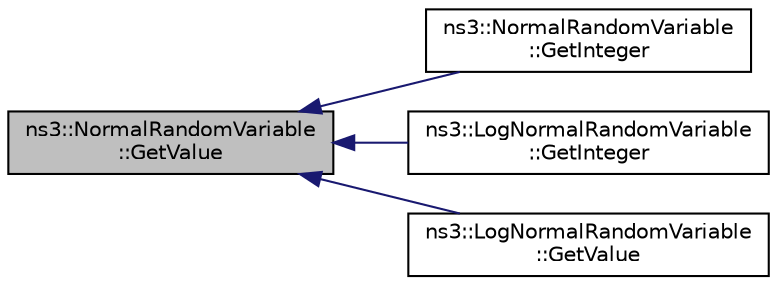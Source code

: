 digraph "ns3::NormalRandomVariable::GetValue"
{
  edge [fontname="Helvetica",fontsize="10",labelfontname="Helvetica",labelfontsize="10"];
  node [fontname="Helvetica",fontsize="10",shape=record];
  rankdir="LR";
  Node1 [label="ns3::NormalRandomVariable\l::GetValue",height=0.2,width=0.4,color="black", fillcolor="grey75", style="filled", fontcolor="black"];
  Node1 -> Node2 [dir="back",color="midnightblue",fontsize="10",style="solid"];
  Node2 [label="ns3::NormalRandomVariable\l::GetInteger",height=0.2,width=0.4,color="black", fillcolor="white", style="filled",URL="$d7/d87/classns3_1_1NormalRandomVariable.html#aed34239c507694029afc7af98eab0672",tooltip="Returns a random unsigned integer from a normal distribution with the specified mean, variance, and bound. "];
  Node1 -> Node3 [dir="back",color="midnightblue",fontsize="10",style="solid"];
  Node3 [label="ns3::LogNormalRandomVariable\l::GetInteger",height=0.2,width=0.4,color="black", fillcolor="white", style="filled",URL="$d9/d92/classns3_1_1LogNormalRandomVariable.html#a13f6d7a6efe7faea646c5e0aa1b3d70e",tooltip="Returns a random unsigned integer from a log-normal distribution with the specified mu and sigma..."];
  Node1 -> Node4 [dir="back",color="midnightblue",fontsize="10",style="solid"];
  Node4 [label="ns3::LogNormalRandomVariable\l::GetValue",height=0.2,width=0.4,color="black", fillcolor="white", style="filled",URL="$d9/d92/classns3_1_1LogNormalRandomVariable.html#a032ddb20a74ff98a35a76a2e43d12a0b",tooltip="Returns a random double from a log-normal distribution with the current mu and sigma. "];
}
